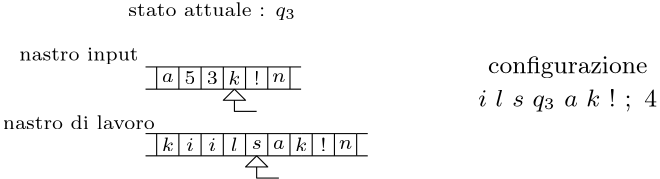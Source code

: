 <?xml version="1.0"?>
<!DOCTYPE ipe SYSTEM "ipe.dtd">
<ipe version="70218" creator="Ipe 7.2.28">
<info created="D:20241207101659" modified="D:20241207101829"/>
<ipestyle name="basic">
<symbol name="arrow/arc(spx)">
<path stroke="sym-stroke" fill="sym-stroke" pen="sym-pen">
0 0 m
-1 0.333 l
-1 -0.333 l
h
</path>
</symbol>
<symbol name="arrow/farc(spx)">
<path stroke="sym-stroke" fill="white" pen="sym-pen">
0 0 m
-1 0.333 l
-1 -0.333 l
h
</path>
</symbol>
<symbol name="arrow/ptarc(spx)">
<path stroke="sym-stroke" fill="sym-stroke" pen="sym-pen">
0 0 m
-1 0.333 l
-0.8 0 l
-1 -0.333 l
h
</path>
</symbol>
<symbol name="arrow/fptarc(spx)">
<path stroke="sym-stroke" fill="white" pen="sym-pen">
0 0 m
-1 0.333 l
-0.8 0 l
-1 -0.333 l
h
</path>
</symbol>
<symbol name="mark/circle(sx)" transformations="translations">
<path fill="sym-stroke">
0.6 0 0 0.6 0 0 e
0.4 0 0 0.4 0 0 e
</path>
</symbol>
<symbol name="mark/disk(sx)" transformations="translations">
<path fill="sym-stroke">
0.6 0 0 0.6 0 0 e
</path>
</symbol>
<symbol name="mark/fdisk(sfx)" transformations="translations">
<group>
<path fill="sym-fill">
0.5 0 0 0.5 0 0 e
</path>
<path fill="sym-stroke" fillrule="eofill">
0.6 0 0 0.6 0 0 e
0.4 0 0 0.4 0 0 e
</path>
</group>
</symbol>
<symbol name="mark/box(sx)" transformations="translations">
<path fill="sym-stroke" fillrule="eofill">
-0.6 -0.6 m
0.6 -0.6 l
0.6 0.6 l
-0.6 0.6 l
h
-0.4 -0.4 m
0.4 -0.4 l
0.4 0.4 l
-0.4 0.4 l
h
</path>
</symbol>
<symbol name="mark/square(sx)" transformations="translations">
<path fill="sym-stroke">
-0.6 -0.6 m
0.6 -0.6 l
0.6 0.6 l
-0.6 0.6 l
h
</path>
</symbol>
<symbol name="mark/fsquare(sfx)" transformations="translations">
<group>
<path fill="sym-fill">
-0.5 -0.5 m
0.5 -0.5 l
0.5 0.5 l
-0.5 0.5 l
h
</path>
<path fill="sym-stroke" fillrule="eofill">
-0.6 -0.6 m
0.6 -0.6 l
0.6 0.6 l
-0.6 0.6 l
h
-0.4 -0.4 m
0.4 -0.4 l
0.4 0.4 l
-0.4 0.4 l
h
</path>
</group>
</symbol>
<symbol name="mark/cross(sx)" transformations="translations">
<group>
<path fill="sym-stroke">
-0.43 -0.57 m
0.57 0.43 l
0.43 0.57 l
-0.57 -0.43 l
h
</path>
<path fill="sym-stroke">
-0.43 0.57 m
0.57 -0.43 l
0.43 -0.57 l
-0.57 0.43 l
h
</path>
</group>
</symbol>
<symbol name="arrow/fnormal(spx)">
<path stroke="sym-stroke" fill="white" pen="sym-pen">
0 0 m
-1 0.333 l
-1 -0.333 l
h
</path>
</symbol>
<symbol name="arrow/pointed(spx)">
<path stroke="sym-stroke" fill="sym-stroke" pen="sym-pen">
0 0 m
-1 0.333 l
-0.8 0 l
-1 -0.333 l
h
</path>
</symbol>
<symbol name="arrow/fpointed(spx)">
<path stroke="sym-stroke" fill="white" pen="sym-pen">
0 0 m
-1 0.333 l
-0.8 0 l
-1 -0.333 l
h
</path>
</symbol>
<symbol name="arrow/linear(spx)">
<path stroke="sym-stroke" pen="sym-pen">
-1 0.333 m
0 0 l
-1 -0.333 l
</path>
</symbol>
<symbol name="arrow/fdouble(spx)">
<path stroke="sym-stroke" fill="white" pen="sym-pen">
0 0 m
-1 0.333 l
-1 -0.333 l
h
-1 0 m
-2 0.333 l
-2 -0.333 l
h
</path>
</symbol>
<symbol name="arrow/double(spx)">
<path stroke="sym-stroke" fill="sym-stroke" pen="sym-pen">
0 0 m
-1 0.333 l
-1 -0.333 l
h
-1 0 m
-2 0.333 l
-2 -0.333 l
h
</path>
</symbol>
<symbol name="arrow/mid-normal(spx)">
<path stroke="sym-stroke" fill="sym-stroke" pen="sym-pen">
0.5 0 m
-0.5 0.333 l
-0.5 -0.333 l
h
</path>
</symbol>
<symbol name="arrow/mid-fnormal(spx)">
<path stroke="sym-stroke" fill="white" pen="sym-pen">
0.5 0 m
-0.5 0.333 l
-0.5 -0.333 l
h
</path>
</symbol>
<symbol name="arrow/mid-pointed(spx)">
<path stroke="sym-stroke" fill="sym-stroke" pen="sym-pen">
0.5 0 m
-0.5 0.333 l
-0.3 0 l
-0.5 -0.333 l
h
</path>
</symbol>
<symbol name="arrow/mid-fpointed(spx)">
<path stroke="sym-stroke" fill="white" pen="sym-pen">
0.5 0 m
-0.5 0.333 l
-0.3 0 l
-0.5 -0.333 l
h
</path>
</symbol>
<symbol name="arrow/mid-double(spx)">
<path stroke="sym-stroke" fill="sym-stroke" pen="sym-pen">
1 0 m
0 0.333 l
0 -0.333 l
h
0 0 m
-1 0.333 l
-1 -0.333 l
h
</path>
</symbol>
<symbol name="arrow/mid-fdouble(spx)">
<path stroke="sym-stroke" fill="white" pen="sym-pen">
1 0 m
0 0.333 l
0 -0.333 l
h
0 0 m
-1 0.333 l
-1 -0.333 l
h
</path>
</symbol>
<anglesize name="22.5 deg" value="22.5"/>
<anglesize name="30 deg" value="30"/>
<anglesize name="45 deg" value="45"/>
<anglesize name="60 deg" value="60"/>
<anglesize name="90 deg" value="90"/>
<arrowsize name="large" value="10"/>
<arrowsize name="small" value="5"/>
<arrowsize name="tiny" value="3"/>
<color name="blue" value="0 0 1"/>
<color name="brown" value="0.647 0.165 0.165"/>
<color name="darkblue" value="0 0 0.545"/>
<color name="darkcyan" value="0 0.545 0.545"/>
<color name="darkgray" value="0.663"/>
<color name="darkgreen" value="0 0.392 0"/>
<color name="darkmagenta" value="0.545 0 0.545"/>
<color name="darkorange" value="1 0.549 0"/>
<color name="darkred" value="0.545 0 0"/>
<color name="gold" value="1 0.843 0"/>
<color name="gray" value="0.745"/>
<color name="green" value="0 1 0"/>
<color name="lightblue" value="0.678 0.847 0.902"/>
<color name="lightcyan" value="0.878 1 1"/>
<color name="lightgray" value="0.827"/>
<color name="lightgreen" value="0.565 0.933 0.565"/>
<color name="lightyellow" value="1 1 0.878"/>
<color name="navy" value="0 0 0.502"/>
<color name="orange" value="1 0.647 0"/>
<color name="pink" value="1 0.753 0.796"/>
<color name="purple" value="0.627 0.125 0.941"/>
<color name="red" value="1 0 0"/>
<color name="seagreen" value="0.18 0.545 0.341"/>
<color name="turquoise" value="0.251 0.878 0.816"/>
<color name="violet" value="0.933 0.51 0.933"/>
<color name="yellow" value="1 1 0"/>
<dashstyle name="dash dot dotted" value="[4 2 1 2 1 2] 0"/>
<dashstyle name="dash dotted" value="[4 2 1 2] 0"/>
<dashstyle name="dashed" value="[4] 0"/>
<dashstyle name="dotted" value="[1 3] 0"/>
<gridsize name="10 pts (~3.5 mm)" value="10"/>
<gridsize name="14 pts (~5 mm)" value="14"/>
<gridsize name="16 pts (~6 mm)" value="16"/>
<gridsize name="20 pts (~7 mm)" value="20"/>
<gridsize name="28 pts (~10 mm)" value="28"/>
<gridsize name="32 pts (~12 mm)" value="32"/>
<gridsize name="4 pts" value="4"/>
<gridsize name="56 pts (~20 mm)" value="56"/>
<gridsize name="8 pts (~3 mm)" value="8"/>
<opacity name="10%" value="0.1"/>
<opacity name="30%" value="0.3"/>
<opacity name="50%" value="0.5"/>
<opacity name="75%" value="0.75"/>
<pen name="fat" value="1.2"/>
<pen name="heavier" value="0.8"/>
<pen name="ultrafat" value="2"/>
<symbolsize name="large" value="5"/>
<symbolsize name="small" value="2"/>
<symbolsize name="tiny" value="1.1"/>
<textsize name="Huge" value="\Huge"/>
<textsize name="LARGE" value="\LARGE"/>
<textsize name="Large" value="\Large"/>
<textsize name="footnote" value="\footnotesize"/>
<textsize name="huge" value="\huge"/>
<textsize name="large" value="\large"/>
<textsize name="script" value="\scriptsize"/>
<textsize name="small" value="\small"/>
<textsize name="tiny" value="\tiny"/>
<textstyle name="center" begin="\begin{center}" end="\end{center}"/>
<textstyle name="item" begin="\begin{itemize}\item{}" end="\end{itemize}"/>
<textstyle name="itemize" begin="\begin{itemize}" end="\end{itemize}"/>
<tiling name="falling" angle="-60" step="4" width="1"/>
<tiling name="rising" angle="30" step="4" width="1"/>
</ipestyle>
<page>
<layer name="alpha"/>
<view layers="alpha" active="alpha"/>
<text layer="alpha" transformations="translations" pos="208 748" stroke="black" type="label" width="4.321" height="3.003" depth="0" halign="center" valign="center" size="script" style="math">a</text>
<text matrix="1 0 0 1 8 0" transformations="translations" pos="208 748" stroke="black" type="label" width="3.971" height="4.494" depth="0" halign="center" valign="center" size="script" style="math">5</text>
<text matrix="1 0 0 1 16 0" transformations="translations" pos="208 748" stroke="black" type="label" width="3.971" height="4.494" depth="0" halign="center" valign="center" size="script" style="math">3</text>
<text matrix="1 0 0 1 24 0" transformations="translations" pos="208 748" stroke="black" type="label" width="4.404" height="4.843" depth="0" halign="center" valign="center" size="script" style="math">k</text>
<text matrix="1 0 0 1 32 0" transformations="translations" pos="208 748" stroke="black" type="label" width="2.255" height="4.843" depth="0" halign="center" valign="center" size="script" style="math">!</text>
<text matrix="1 0 0 1 40 0" transformations="translations" pos="208 748" stroke="black" type="label" width="4.925" height="3.003" depth="0" halign="center" valign="center" size="script" style="math">n</text>
<path stroke="black">
200 744 m
256 744 l
</path>
<path matrix="1 0 0 1 0 8" stroke="black">
200 744 m
256 744 l
</path>
<path stroke="black">
204 752 m
204 744 l
</path>
<path stroke="black">
212 752 m
212 744 l
</path>
<path stroke="black">
220 752 m
220 744 l
</path>
<path stroke="black">
228 752 m
228 744 l
</path>
<path stroke="black">
236 752 m
236 744 l
</path>
<path stroke="black">
244 752 m
244 744 l
</path>
<path stroke="black">
252 752 m
252 744 l
</path>
<text matrix="1 0 0 1 -32 8" transformations="translations" pos="208 748" stroke="black" type="label" width="42.979" height="4.697" depth="1.35" halign="center" valign="center" size="script">nastro input</text>
<text matrix="1 0 0 1 16 -24" transformations="translations" pos="208 748" stroke="black" type="label" width="2.819" height="4.615" depth="0" halign="center" valign="center" size="script" style="math">i</text>
<text matrix="1 0 0 1 24 -24" transformations="translations" pos="208 748" stroke="black" type="label" width="2.56" height="4.843" depth="0" halign="center" valign="center" size="script" style="math">l</text>
<text matrix="1 0 0 1 32 -24" transformations="translations" pos="208 748" stroke="black" type="label" width="3.76" height="3.003" depth="0" halign="center" valign="center" size="script" style="math">s</text>
<text matrix="1 0 0 1 40 -24" transformations="translations" pos="208 748" stroke="black" type="label" width="4.321" height="3.003" depth="0" halign="center" valign="center" size="script" style="math">a</text>
<path matrix="1 0 0 1 0 -24" stroke="black">
200 744 m
256 744 l
</path>
<path matrix="1 0 0 1 0 -16" stroke="black">
200 744 m
256 744 l
</path>
<path matrix="1 0 0 1 0 -24" stroke="black">
204 752 m
204 744 l
</path>
<path matrix="1 0 0 1 0 -24" stroke="black">
212 752 m
212 744 l
</path>
<path matrix="1 0 0 1 0 -24" stroke="black">
220 752 m
220 744 l
</path>
<path matrix="1 0 0 1 0 -24" stroke="black">
228 752 m
228 744 l
</path>
<path matrix="1 0 0 1 0 -24" stroke="black">
236 752 m
236 744 l
</path>
<path matrix="1 0 0 1 0 -24" stroke="black">
244 752 m
244 744 l
</path>
<text matrix="1 0 0 1 -32 -16" transformations="translations" pos="208 748" stroke="black" type="label" width="54.789" height="4.843" depth="0" halign="center" valign="center" size="script">nastro di lavoro</text>
<text matrix="1 0 0 1 16 24" transformations="translations" pos="208 748" stroke="black" type="label" width="60.399" height="4.849" depth="1.35" halign="center" valign="center" size="script">stato attuale : $q_3$</text>
<path stroke="black">
256 728 m
276 728 l
</path>
<path stroke="black">
256 720 m
276 720 l
</path>
<path stroke="black">
252 728 m
252 720 l
</path>
<path stroke="black">
260 728 m
260 720 l
</path>
<path stroke="black">
268 728 m
268 720 l
</path>
<path stroke="black">
276 728 m
276 720 l
</path>
<path stroke="black">
276 720 m
280 720 l
</path>
<path stroke="black">
276 728 m
280 728 l
</path>
<text matrix="1 0 0 1 48 -24" transformations="translations" pos="208 748" stroke="black" type="label" width="4.404" height="4.843" depth="0" halign="center" valign="center" size="script" style="math">k</text>
<text matrix="1 0 0 1 56 -24" transformations="translations" pos="208 748" stroke="black" type="label" width="2.255" height="4.843" depth="0" halign="center" valign="center" size="script" style="math">!</text>
<text matrix="1 0 0 1 64 -24" transformations="translations" pos="208 748" stroke="black" type="label" width="4.925" height="3.003" depth="0" halign="center" valign="center" size="script" style="math">n</text>
<text matrix="1 0 0 1 8 -24" transformations="translations" pos="208 748" stroke="black" type="label" width="2.819" height="4.615" depth="0" halign="center" valign="center" size="script" style="math">i</text>
<text matrix="1 0 0 1 0 -24" transformations="translations" pos="208 748" stroke="black" type="label" width="4.404" height="4.843" depth="0" halign="center" valign="center" size="script" style="math">k</text>
<path matrix="1 0 0 1 8 0" stroke="black">
224 744 m
220 740 l
228 740 l
224 744 l
</path>
<path matrix="1 0 0 1 8 0" stroke="black">
224 740 m
224 736 l
232 736 l
</path>
<path matrix="1 0 0 1 16 -24" stroke="black">
224 744 m
220 740 l
228 740 l
224 744 l
</path>
<path matrix="1 0 0 1 16 -24" stroke="black">
224 740 m
224 736 l
232 736 l
</path>
<text matrix="1 0 0 1 144 4" transformations="translations" pos="208 748" stroke="black" type="label" width="57.364" height="6.23" depth="1.74" halign="center" valign="center" size="small">configurazione</text>
<text matrix="1 0 0 1 144 -8" transformations="translations" pos="208 748" stroke="black" type="label" width="64.394" height="6.23" depth="1.74" halign="center" valign="center" size="small">$i\ l\ s\ q_3 \ a \ k \ ! \ ; \ 4$</text>
</page>
</ipe>
